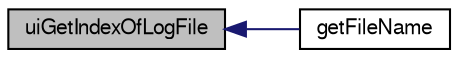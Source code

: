 digraph "uiGetIndexOfLogFile"
{
  edge [fontname="FreeSans",fontsize="10",labelfontname="FreeSans",labelfontsize="10"];
  node [fontname="FreeSans",fontsize="10",shape=record];
  rankdir="LR";
  Node1 [label="uiGetIndexOfLogFile",height=0.2,width=0.4,color="black", fillcolor="grey75", style="filled", fontcolor="black"];
  Node1 -> Node2 [dir="back",color="midnightblue",fontsize="10",style="solid",fontname="FreeSans"];
  Node2 [label="getFileName",height=0.2,width=0.4,color="black", fillcolor="white", style="filled",URL="$sdLog_8h.html#a510de29d16898e7e402fe7ea2dc7b992",tooltip="get last used name for a pattern, then add offset and return valid filename "];
}
